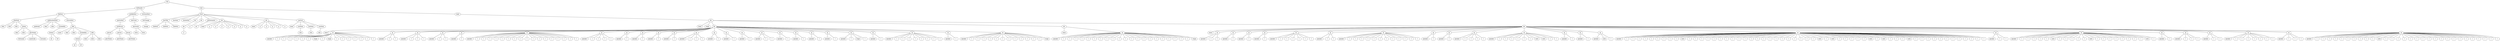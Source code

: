graph Tree {
	"t0" [label = "TEI"];
	"t1" [label = "teiHeader"];
	"t2" [label = "fileDesc"];
	"t3" [label = "titleStmt"];
	"t4" [label = "title"];
	"t5" [label = "title"];
	"t6" [label = "title"];
	"t7" [label = "author"];
	"t8" [label = "idno"];
	"t9" [label = "idno"];
	"t10" [label = "persName"];
	"t11" [label = "forename"];
	"t12" [label = "nameLink"];
	"t13" [label = "surname"];
	"t14" [label = "publicationStmt"];
	"t15" [label = "publisher"];
	"t16" [label = "idno"];
	"t17" [label = "idno"];
	"t18" [label = "availability"];
	"t19" [label = "licence"];
	"t20" [label = "ab"];
	"t21" [label = "ref"];
	"t22" [label = "sourceDesc"];
	"t23" [label = "bibl"];
	"t24" [label = "name"];
	"t25" [label = "idno"];
	"t26" [label = "idno"];
	"t27" [label = "availability"];
	"t28" [label = "licence"];
	"t29" [label = "ab"];
	"t30" [label = "ref"];
	"t31" [label = "bibl"];
	"t32" [label = "date"];
	"t33" [label = "date"];
	"t34" [label = "idno"];
	"t35" [label = "profileDesc"];
	"t36" [label = "particDesc"];
	"t37" [label = "listPerson"];
	"t38" [label = "person"];
	"t39" [label = "persName"];
	"t40" [label = "person"];
	"t41" [label = "persName"];
	"t42" [label = "person"];
	"t43" [label = "persName"];
	"t44" [label = "textClass"];
	"t45" [label = "keywords"];
	"t46" [label = "term"];
	"t47" [label = "term"];
	"t48" [label = "revisionDesc"];
	"t49" [label = "listChange"];
	"t50" [label = "change"];
	"t51" [label = "text"];
	"t52" [label = "front"];
	"t53" [label = "docTitle"];
	"t54" [label = "titlePart"];
	"t55" [label = "titlePart"];
	"t56" [label = "titlePart"];
	"t57" [label = "docDate"];
	"t58" [label = "docAuthor"];
	"t59" [label = "div"];
	"t60" [label = "div"];
	"t61" [label = "p"];
	"t62" [label = "div"];
	"t63" [label = "p"];
	"t64" [label = "performance"];
	"t65" [label = "ab"];
	"t66" [label = "div"];
	"t67" [label = "head"];
	"t68" [label = "p"];
	"t69" [label = "p"];
	"t70" [label = "p"];
	"t71" [label = "p"];
	"t72" [label = "p"];
	"t73" [label = "p"];
	"t74" [label = "p"];
	"t75" [label = "div"];
	"t76" [label = "head"];
	"t77" [label = "p"];
	"t78" [label = "p"];
	"t79" [label = "p"];
	"t80" [label = "p"];
	"t81" [label = "p"];
	"t82" [label = "castList"];
	"t83" [label = "head"];
	"t84" [label = "castItem"];
	"t85" [label = "role"];
	"t86" [label = "castItem"];
	"t87" [label = "role"];
	"t88" [label = "castItem"];
	"t89" [label = "role"];
	"t90" [label = "body"];
	"t91" [label = "div"];
	"t92" [label = "head"];
	"t93" [label = "stage"];
	"t94" [label = "div"];
	"t95" [label = "head"];
	"t96" [label = "sp"];
	"t97" [label = "speaker"];
	"t98" [label = "l"];
	"t99" [label = "l"];
	"t100" [label = "l"];
	"t101" [label = "l"];
	"t102" [label = "l"];
	"t103" [label = "l"];
	"t104" [label = "stage"];
	"t105" [label = "l"];
	"t106" [label = "stage"];
	"t107" [label = "l"];
	"t108" [label = "l"];
	"t109" [label = "l"];
	"t110" [label = "l"];
	"t111" [label = "l"];
	"t112" [label = "l"];
	"t113" [label = "l"];
	"t114" [label = "sp"];
	"t115" [label = "speaker"];
	"t116" [label = "l"];
	"t117" [label = "l"];
	"t118" [label = "sp"];
	"t119" [label = "speaker"];
	"t120" [label = "l"];
	"t121" [label = "l"];
	"t122" [label = "l"];
	"t123" [label = "sp"];
	"t124" [label = "speaker"];
	"t125" [label = "l"];
	"t126" [label = "l"];
	"t127" [label = "sp"];
	"t128" [label = "speaker"];
	"t129" [label = "l"];
	"t130" [label = "sp"];
	"t131" [label = "speaker"];
	"t132" [label = "l"];
	"t133" [label = "l"];
	"t134" [label = "l"];
	"t135" [label = "l"];
	"t136" [label = "l"];
	"t137" [label = "l"];
	"t138" [label = "l"];
	"t139" [label = "l"];
	"t140" [label = "l"];
	"t141" [label = "l"];
	"t142" [label = "l"];
	"t143" [label = "l"];
	"t144" [label = "l"];
	"t145" [label = "l"];
	"t146" [label = "l"];
	"t147" [label = "l"];
	"t148" [label = "l"];
	"t149" [label = "sp"];
	"t150" [label = "speaker"];
	"t151" [label = "l"];
	"t152" [label = "l"];
	"t153" [label = "l"];
	"t154" [label = "l"];
	"t155" [label = "sp"];
	"t156" [label = "speaker"];
	"t157" [label = "l"];
	"t158" [label = "sp"];
	"t159" [label = "speaker"];
	"t160" [label = "l"];
	"t161" [label = "sp"];
	"t162" [label = "speaker"];
	"t163" [label = "l"];
	"t164" [label = "sp"];
	"t165" [label = "speaker"];
	"t166" [label = "l"];
	"t167" [label = "sp"];
	"t168" [label = "speaker"];
	"t169" [label = "l"];
	"t170" [label = "l"];
	"t171" [label = "l"];
	"t172" [label = "sp"];
	"t173" [label = "speaker"];
	"t174" [label = "l"];
	"t175" [label = "sp"];
	"t176" [label = "speaker"];
	"t177" [label = "l"];
	"t178" [label = "sp"];
	"t179" [label = "speaker"];
	"t180" [label = "l"];
	"t181" [label = "sp"];
	"t182" [label = "speaker"];
	"t183" [label = "l"];
	"t184" [label = "l"];
	"t185" [label = "sp"];
	"t186" [label = "speaker"];
	"t187" [label = "l"];
	"t188" [label = "sp"];
	"t189" [label = "speaker"];
	"t190" [label = "l"];
	"t191" [label = "sp"];
	"t192" [label = "speaker"];
	"t193" [label = "l"];
	"t194" [label = "sp"];
	"t195" [label = "speaker"];
	"t196" [label = "l"];
	"t197" [label = "sp"];
	"t198" [label = "speaker"];
	"t199" [label = "l"];
	"t200" [label = "stage"];
	"t201" [label = "l"];
	"t202" [label = "sp"];
	"t203" [label = "speaker"];
	"t204" [label = "l"];
	"t205" [label = "sp"];
	"t206" [label = "speaker"];
	"t207" [label = "l"];
	"t208" [label = "l"];
	"t209" [label = "l"];
	"t210" [label = "l"];
	"t211" [label = "l"];
	"t212" [label = "l"];
	"t213" [label = "l"];
	"t214" [label = "l"];
	"t215" [label = "sp"];
	"t216" [label = "speaker"];
	"t217" [label = "l"];
	"t218" [label = "sp"];
	"t219" [label = "speaker"];
	"t220" [label = "l"];
	"t221" [label = "l"];
	"t222" [label = "l"];
	"t223" [label = "l"];
	"t224" [label = "l"];
	"t225" [label = "l"];
	"t226" [label = "l"];
	"t227" [label = "l"];
	"t228" [label = "l"];
	"t229" [label = "l"];
	"t230" [label = "l"];
	"t231" [label = "l"];
	"t232" [label = "stage"];
	"t233" [label = "div"];
	"t234" [label = "head"];
	"t235" [label = "sp"];
	"t236" [label = "speaker"];
	"t237" [label = "l"];
	"t238" [label = "l"];
	"t239" [label = "l"];
	"t240" [label = "l"];
	"t241" [label = "l"];
	"t242" [label = "l"];
	"t243" [label = "l"];
	"t244" [label = "l"];
	"t245" [label = "l"];
	"t246" [label = "l"];
	"t247" [label = "l"];
	"t248" [label = "l"];
	"t249" [label = "l"];
	"t250" [label = "l"];
	"t251" [label = "l"];
	"t252" [label = "l"];
	"t253" [label = "l"];
	"t254" [label = "l"];
	"t255" [label = "l"];
	"t256" [label = "l"];
	"t257" [label = "l"];
	"t258" [label = "stage"];
	"t259" [label = "div"];
	"t260" [label = "head"];
	"t261" [label = "sp"];
	"t262" [label = "speaker"];
	"t263" [label = "l"];
	"t264" [label = "l"];
	"t265" [label = "sp"];
	"t266" [label = "speaker"];
	"t267" [label = "l"];
	"t268" [label = "sp"];
	"t269" [label = "speaker"];
	"t270" [label = "l"];
	"t271" [label = "sp"];
	"t272" [label = "speaker"];
	"t273" [label = "l"];
	"t274" [label = "sp"];
	"t275" [label = "speaker"];
	"t276" [label = "l"];
	"t277" [label = "l"];
	"t278" [label = "l"];
	"t279" [label = "l"];
	"t280" [label = "l"];
	"t281" [label = "l"];
	"t282" [label = "sp"];
	"t283" [label = "speaker"];
	"t284" [label = "l"];
	"t285" [label = "l"];
	"t286" [label = "sp"];
	"t287" [label = "speaker"];
	"t288" [label = "l"];
	"t289" [label = "l"];
	"t290" [label = "l"];
	"t291" [label = "l"];
	"t292" [label = "l"];
	"t293" [label = "l"];
	"t294" [label = "l"];
	"t295" [label = "l"];
	"t296" [label = "l"];
	"t297" [label = "l"];
	"t298" [label = "l"];
	"t299" [label = "l"];
	"t300" [label = "sp"];
	"t301" [label = "speaker"];
	"t302" [label = "l"];
	"t303" [label = "sp"];
	"t304" [label = "speaker"];
	"t305" [label = "l"];
	"t306" [label = "sp"];
	"t307" [label = "speaker"];
	"t308" [label = "l"];
	"t309" [label = "l"];
	"t310" [label = "l"];
	"t311" [label = "l"];
	"t312" [label = "sp"];
	"t313" [label = "speaker"];
	"t314" [label = "l"];
	"t315" [label = "l"];
	"t316" [label = "l"];
	"t317" [label = "l"];
	"t318" [label = "l"];
	"t319" [label = "l"];
	"t320" [label = "note"];
	"t321" [label = "note"];
	"t322" [label = "l"];
	"t323" [label = "l"];
	"t324" [label = "sp"];
	"t325" [label = "speaker"];
	"t326" [label = "l"];
	"t327" [label = "sp"];
	"t328" [label = "speaker"];
	"t329" [label = "l"];
	"t330" [label = "sp"];
	"t331" [label = "speaker"];
	"t332" [label = "note"];
	"t333" [label = "l"];
	"t334" [label = "sp"];
	"t335" [label = "speaker"];
	"t336" [label = "l"];
	"t337" [label = "l"];
	"t338" [label = "l"];
	"t339" [label = "l"];
	"t340" [label = "l"];
	"t341" [label = "l"];
	"t342" [label = "l"];
	"t343" [label = "l"];
	"t344" [label = "l"];
	"t345" [label = "note"];
	"t346" [label = "l"];
	"t347" [label = "l"];
	"t348" [label = "l"];
	"t349" [label = "l"];
	"t350" [label = "l"];
	"t351" [label = "l"];
	"t352" [label = "l"];
	"t353" [label = "l"];
	"t354" [label = "l"];
	"t355" [label = "l"];
	"t356" [label = "l"];
	"t357" [label = "l"];
	"t358" [label = "l"];
	"t359" [label = "l"];
	"t360" [label = "l"];
	"t361" [label = "l"];
	"t362" [label = "l"];
	"t363" [label = "l"];
	"t364" [label = "l"];
	"t365" [label = "l"];
	"t366" [label = "l"];
	"t367" [label = "note"];
	"t368" [label = "l"];
	"t369" [label = "note"];
	"t370" [label = "l"];
	"t371" [label = "l"];
	"t372" [label = "l"];
	"t373" [label = "l"];
	"t374" [label = "l"];
	"t375" [label = "note"];
	"t376" [label = "l"];
	"t377" [label = "note"];
	"t378" [label = "l"];
	"t379" [label = "l"];
	"t380" [label = "l"];
	"t381" [label = "note"];
	"t382" [label = "l"];
	"t383" [label = "l"];
	"t384" [label = "l"];
	"t385" [label = "l"];
	"t386" [label = "l"];
	"t387" [label = "l"];
	"t388" [label = "l"];
	"t389" [label = "l"];
	"t390" [label = "l"];
	"t391" [label = "l"];
	"t392" [label = "l"];
	"t393" [label = "l"];
	"t394" [label = "sp"];
	"t395" [label = "speaker"];
	"t396" [label = "l"];
	"t397" [label = "l"];
	"t398" [label = "sp"];
	"t399" [label = "speaker"];
	"t400" [label = "l"];
	"t401" [label = "l"];
	"t402" [label = "l"];
	"t403" [label = "l"];
	"t404" [label = "l"];
	"t405" [label = "note"];
	"t406" [label = "l"];
	"t407" [label = "l"];
	"t408" [label = "l"];
	"t409" [label = "l"];
	"t410" [label = "l"];
	"t411" [label = "note"];
	"t412" [label = "l"];
	"t413" [label = "l"];
	"t414" [label = "l"];
	"t415" [label = "l"];
	"t416" [label = "l"];
	"t417" [label = "l"];
	"t418" [label = "l"];
	"t419" [label = "l"];
	"t420" [label = "note"];
	"t421" [label = "l"];
	"t422" [label = "sp"];
	"t423" [label = "speaker"];
	"t424" [label = "l"];
	"t425" [label = "sp"];
	"t426" [label = "speaker"];
	"t427" [label = "l"];
	"t428" [label = "l"];
	"t429" [label = "l"];
	"t430" [label = "sp"];
	"t431" [label = "speaker"];
	"t432" [label = "l"];
	"t433" [label = "l"];
	"t434" [label = "sp"];
	"t435" [label = "speaker"];
	"t436" [label = "l"];
	"t437" [label = "l"];
	"t438" [label = "l"];
	"t439" [label = "l"];
	"t440" [label = "l"];
	"t441" [label = "l"];
	"t442" [label = "l"];
	"t443" [label = "sp"];
	"t444" [label = "speaker"];
	"t445" [label = "l"];
	"t446" [label = "l"];
	"t447" [label = "l"];
	"t448" [label = "sp"];
	"t449" [label = "speaker"];
	"t450" [label = "l"];
	"t451" [label = "l"];
	"t452" [label = "l"];
	"t453" [label = "l"];
	"t454" [label = "l"];
	"t455" [label = "l"];
	"t456" [label = "l"];
	"t457" [label = "l"];
	"t458" [label = "l"];
	"t459" [label = "l"];
	"t460" [label = "note"];
	"t461" [label = "l"];
	"t462" [label = "l"];
	"t463" [label = "l"];
	"t464" [label = "l"];
	"t465" [label = "l"];
	"t466" [label = "l"];
	"t467" [label = "l"];
	"t468" [label = "l"];
	"t469" [label = "l"];
	"t470" [label = "l"];
	"t471" [label = "l"];
	"t472" [label = "l"];
	"t473" [label = "l"];
	"t474" [label = "l"];
	"t475" [label = "l"];
	"t476" [label = "l"];
	"t477" [label = "l"];
	"t478" [label = "l"];
	"t479" [label = "l"];
	"t0" -- "t1";
	"t1" -- "t2";
	"t2" -- "t3";
	"t3" -- "t4";
	"t3" -- "t5";
	"t3" -- "t6";
	"t3" -- "t7";
	"t7" -- "t8";
	"t7" -- "t9";
	"t7" -- "t10";
	"t10" -- "t11";
	"t10" -- "t12";
	"t10" -- "t13";
	"t2" -- "t14";
	"t14" -- "t15";
	"t14" -- "t16";
	"t14" -- "t17";
	"t14" -- "t18";
	"t18" -- "t19";
	"t19" -- "t20";
	"t19" -- "t21";
	"t2" -- "t22";
	"t22" -- "t23";
	"t23" -- "t24";
	"t23" -- "t25";
	"t23" -- "t26";
	"t23" -- "t27";
	"t27" -- "t28";
	"t28" -- "t29";
	"t28" -- "t30";
	"t23" -- "t31";
	"t31" -- "t32";
	"t31" -- "t33";
	"t31" -- "t34";
	"t1" -- "t35";
	"t35" -- "t36";
	"t36" -- "t37";
	"t37" -- "t38";
	"t38" -- "t39";
	"t37" -- "t40";
	"t40" -- "t41";
	"t37" -- "t42";
	"t42" -- "t43";
	"t35" -- "t44";
	"t44" -- "t45";
	"t45" -- "t46";
	"t45" -- "t47";
	"t1" -- "t48";
	"t48" -- "t49";
	"t49" -- "t50";
	"t0" -- "t51";
	"t51" -- "t52";
	"t52" -- "t53";
	"t53" -- "t54";
	"t53" -- "t55";
	"t53" -- "t56";
	"t52" -- "t57";
	"t52" -- "t58";
	"t52" -- "t59";
	"t59" -- "t60";
	"t60" -- "t61";
	"t52" -- "t62";
	"t62" -- "t63";
	"t52" -- "t64";
	"t64" -- "t65";
	"t52" -- "t66";
	"t66" -- "t67";
	"t66" -- "t68";
	"t66" -- "t69";
	"t66" -- "t70";
	"t66" -- "t71";
	"t66" -- "t72";
	"t66" -- "t73";
	"t66" -- "t74";
	"t52" -- "t75";
	"t75" -- "t76";
	"t75" -- "t77";
	"t75" -- "t78";
	"t75" -- "t79";
	"t75" -- "t80";
	"t75" -- "t81";
	"t52" -- "t82";
	"t82" -- "t83";
	"t82" -- "t84";
	"t84" -- "t85";
	"t82" -- "t86";
	"t86" -- "t87";
	"t82" -- "t88";
	"t88" -- "t89";
	"t51" -- "t90";
	"t90" -- "t91";
	"t91" -- "t92";
	"t91" -- "t93";
	"t91" -- "t94";
	"t94" -- "t95";
	"t94" -- "t96";
	"t96" -- "t97";
	"t96" -- "t98";
	"t96" -- "t99";
	"t96" -- "t100";
	"t96" -- "t101";
	"t96" -- "t102";
	"t96" -- "t103";
	"t96" -- "t104";
	"t96" -- "t105";
	"t96" -- "t106";
	"t96" -- "t107";
	"t96" -- "t108";
	"t96" -- "t109";
	"t96" -- "t110";
	"t96" -- "t111";
	"t96" -- "t112";
	"t96" -- "t113";
	"t94" -- "t114";
	"t114" -- "t115";
	"t114" -- "t116";
	"t114" -- "t117";
	"t94" -- "t118";
	"t118" -- "t119";
	"t118" -- "t120";
	"t118" -- "t121";
	"t118" -- "t122";
	"t94" -- "t123";
	"t123" -- "t124";
	"t123" -- "t125";
	"t123" -- "t126";
	"t94" -- "t127";
	"t127" -- "t128";
	"t127" -- "t129";
	"t94" -- "t130";
	"t130" -- "t131";
	"t130" -- "t132";
	"t130" -- "t133";
	"t130" -- "t134";
	"t130" -- "t135";
	"t130" -- "t136";
	"t130" -- "t137";
	"t130" -- "t138";
	"t130" -- "t139";
	"t130" -- "t140";
	"t130" -- "t141";
	"t130" -- "t142";
	"t130" -- "t143";
	"t130" -- "t144";
	"t130" -- "t145";
	"t130" -- "t146";
	"t130" -- "t147";
	"t130" -- "t148";
	"t94" -- "t149";
	"t149" -- "t150";
	"t149" -- "t151";
	"t149" -- "t152";
	"t149" -- "t153";
	"t149" -- "t154";
	"t94" -- "t155";
	"t155" -- "t156";
	"t155" -- "t157";
	"t94" -- "t158";
	"t158" -- "t159";
	"t158" -- "t160";
	"t94" -- "t161";
	"t161" -- "t162";
	"t161" -- "t163";
	"t94" -- "t164";
	"t164" -- "t165";
	"t164" -- "t166";
	"t94" -- "t167";
	"t167" -- "t168";
	"t167" -- "t169";
	"t167" -- "t170";
	"t167" -- "t171";
	"t94" -- "t172";
	"t172" -- "t173";
	"t172" -- "t174";
	"t94" -- "t175";
	"t175" -- "t176";
	"t175" -- "t177";
	"t94" -- "t178";
	"t178" -- "t179";
	"t178" -- "t180";
	"t94" -- "t181";
	"t181" -- "t182";
	"t181" -- "t183";
	"t181" -- "t184";
	"t94" -- "t185";
	"t185" -- "t186";
	"t185" -- "t187";
	"t94" -- "t188";
	"t188" -- "t189";
	"t188" -- "t190";
	"t94" -- "t191";
	"t191" -- "t192";
	"t191" -- "t193";
	"t94" -- "t194";
	"t194" -- "t195";
	"t194" -- "t196";
	"t94" -- "t197";
	"t197" -- "t198";
	"t197" -- "t199";
	"t197" -- "t200";
	"t197" -- "t201";
	"t94" -- "t202";
	"t202" -- "t203";
	"t202" -- "t204";
	"t94" -- "t205";
	"t205" -- "t206";
	"t205" -- "t207";
	"t205" -- "t208";
	"t205" -- "t209";
	"t205" -- "t210";
	"t205" -- "t211";
	"t205" -- "t212";
	"t205" -- "t213";
	"t205" -- "t214";
	"t94" -- "t215";
	"t215" -- "t216";
	"t215" -- "t217";
	"t94" -- "t218";
	"t218" -- "t219";
	"t218" -- "t220";
	"t218" -- "t221";
	"t218" -- "t222";
	"t218" -- "t223";
	"t218" -- "t224";
	"t218" -- "t225";
	"t218" -- "t226";
	"t218" -- "t227";
	"t218" -- "t228";
	"t218" -- "t229";
	"t218" -- "t230";
	"t218" -- "t231";
	"t218" -- "t232";
	"t91" -- "t233";
	"t233" -- "t234";
	"t233" -- "t235";
	"t235" -- "t236";
	"t235" -- "t237";
	"t235" -- "t238";
	"t235" -- "t239";
	"t235" -- "t240";
	"t235" -- "t241";
	"t235" -- "t242";
	"t235" -- "t243";
	"t235" -- "t244";
	"t235" -- "t245";
	"t235" -- "t246";
	"t235" -- "t247";
	"t235" -- "t248";
	"t235" -- "t249";
	"t235" -- "t250";
	"t235" -- "t251";
	"t235" -- "t252";
	"t235" -- "t253";
	"t235" -- "t254";
	"t235" -- "t255";
	"t235" -- "t256";
	"t235" -- "t257";
	"t235" -- "t258";
	"t91" -- "t259";
	"t259" -- "t260";
	"t259" -- "t261";
	"t261" -- "t262";
	"t261" -- "t263";
	"t261" -- "t264";
	"t259" -- "t265";
	"t265" -- "t266";
	"t265" -- "t267";
	"t259" -- "t268";
	"t268" -- "t269";
	"t268" -- "t270";
	"t259" -- "t271";
	"t271" -- "t272";
	"t271" -- "t273";
	"t259" -- "t274";
	"t274" -- "t275";
	"t274" -- "t276";
	"t274" -- "t277";
	"t274" -- "t278";
	"t274" -- "t279";
	"t274" -- "t280";
	"t274" -- "t281";
	"t259" -- "t282";
	"t282" -- "t283";
	"t282" -- "t284";
	"t282" -- "t285";
	"t259" -- "t286";
	"t286" -- "t287";
	"t286" -- "t288";
	"t286" -- "t289";
	"t286" -- "t290";
	"t286" -- "t291";
	"t286" -- "t292";
	"t286" -- "t293";
	"t286" -- "t294";
	"t286" -- "t295";
	"t286" -- "t296";
	"t286" -- "t297";
	"t286" -- "t298";
	"t286" -- "t299";
	"t259" -- "t300";
	"t300" -- "t301";
	"t300" -- "t302";
	"t259" -- "t303";
	"t303" -- "t304";
	"t303" -- "t305";
	"t259" -- "t306";
	"t306" -- "t307";
	"t306" -- "t308";
	"t306" -- "t309";
	"t306" -- "t310";
	"t306" -- "t311";
	"t259" -- "t312";
	"t312" -- "t313";
	"t312" -- "t314";
	"t312" -- "t315";
	"t312" -- "t316";
	"t312" -- "t317";
	"t312" -- "t318";
	"t312" -- "t319";
	"t312" -- "t320";
	"t312" -- "t321";
	"t312" -- "t322";
	"t312" -- "t323";
	"t259" -- "t324";
	"t324" -- "t325";
	"t324" -- "t326";
	"t259" -- "t327";
	"t327" -- "t328";
	"t327" -- "t329";
	"t259" -- "t330";
	"t330" -- "t331";
	"t330" -- "t332";
	"t330" -- "t333";
	"t259" -- "t334";
	"t334" -- "t335";
	"t334" -- "t336";
	"t334" -- "t337";
	"t334" -- "t338";
	"t334" -- "t339";
	"t334" -- "t340";
	"t334" -- "t341";
	"t334" -- "t342";
	"t334" -- "t343";
	"t334" -- "t344";
	"t334" -- "t345";
	"t334" -- "t346";
	"t334" -- "t347";
	"t334" -- "t348";
	"t334" -- "t349";
	"t334" -- "t350";
	"t334" -- "t351";
	"t334" -- "t352";
	"t334" -- "t353";
	"t334" -- "t354";
	"t334" -- "t355";
	"t334" -- "t356";
	"t334" -- "t357";
	"t334" -- "t358";
	"t334" -- "t359";
	"t334" -- "t360";
	"t334" -- "t361";
	"t334" -- "t362";
	"t334" -- "t363";
	"t334" -- "t364";
	"t334" -- "t365";
	"t334" -- "t366";
	"t334" -- "t367";
	"t334" -- "t368";
	"t334" -- "t369";
	"t334" -- "t370";
	"t334" -- "t371";
	"t334" -- "t372";
	"t334" -- "t373";
	"t334" -- "t374";
	"t334" -- "t375";
	"t334" -- "t376";
	"t334" -- "t377";
	"t334" -- "t378";
	"t334" -- "t379";
	"t334" -- "t380";
	"t334" -- "t381";
	"t334" -- "t382";
	"t334" -- "t383";
	"t334" -- "t384";
	"t334" -- "t385";
	"t334" -- "t386";
	"t334" -- "t387";
	"t334" -- "t388";
	"t334" -- "t389";
	"t334" -- "t390";
	"t334" -- "t391";
	"t334" -- "t392";
	"t334" -- "t393";
	"t259" -- "t394";
	"t394" -- "t395";
	"t394" -- "t396";
	"t394" -- "t397";
	"t259" -- "t398";
	"t398" -- "t399";
	"t398" -- "t400";
	"t398" -- "t401";
	"t398" -- "t402";
	"t398" -- "t403";
	"t398" -- "t404";
	"t398" -- "t405";
	"t398" -- "t406";
	"t398" -- "t407";
	"t398" -- "t408";
	"t398" -- "t409";
	"t398" -- "t410";
	"t398" -- "t411";
	"t398" -- "t412";
	"t398" -- "t413";
	"t398" -- "t414";
	"t398" -- "t415";
	"t398" -- "t416";
	"t398" -- "t417";
	"t398" -- "t418";
	"t398" -- "t419";
	"t398" -- "t420";
	"t398" -- "t421";
	"t259" -- "t422";
	"t422" -- "t423";
	"t422" -- "t424";
	"t259" -- "t425";
	"t425" -- "t426";
	"t425" -- "t427";
	"t425" -- "t428";
	"t425" -- "t429";
	"t259" -- "t430";
	"t430" -- "t431";
	"t430" -- "t432";
	"t430" -- "t433";
	"t259" -- "t434";
	"t434" -- "t435";
	"t434" -- "t436";
	"t434" -- "t437";
	"t434" -- "t438";
	"t434" -- "t439";
	"t434" -- "t440";
	"t434" -- "t441";
	"t434" -- "t442";
	"t259" -- "t443";
	"t443" -- "t444";
	"t443" -- "t445";
	"t443" -- "t446";
	"t443" -- "t447";
	"t259" -- "t448";
	"t448" -- "t449";
	"t448" -- "t450";
	"t448" -- "t451";
	"t448" -- "t452";
	"t448" -- "t453";
	"t448" -- "t454";
	"t448" -- "t455";
	"t448" -- "t456";
	"t448" -- "t457";
	"t448" -- "t458";
	"t448" -- "t459";
	"t448" -- "t460";
	"t448" -- "t461";
	"t448" -- "t462";
	"t448" -- "t463";
	"t448" -- "t464";
	"t448" -- "t465";
	"t448" -- "t466";
	"t448" -- "t467";
	"t448" -- "t468";
	"t448" -- "t469";
	"t448" -- "t470";
	"t448" -- "t471";
	"t448" -- "t472";
	"t448" -- "t473";
	"t448" -- "t474";
	"t448" -- "t475";
	"t448" -- "t476";
	"t448" -- "t477";
	"t448" -- "t478";
	"t448" -- "t479";
}
